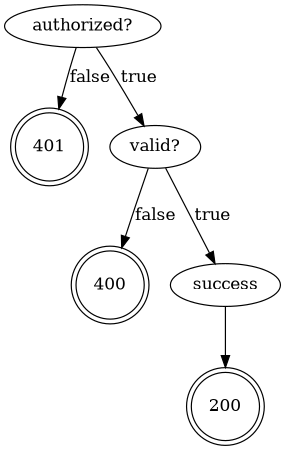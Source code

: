 digraph liberator_decisions {
    rankdir=TB;
    dpi=150;
    size="3,3";
    node [shape = doublecircle]; 401 400 200;
    node [shape = oval];
    "authorized?" -> 401 [ label = "false" ];
    "authorized?" -> "valid?" [ label = "true" ];
    "valid?" -> 400 [ label = "false" ];
    "valid?" -> success [ label = "true" ];
    success -> 200;
}
